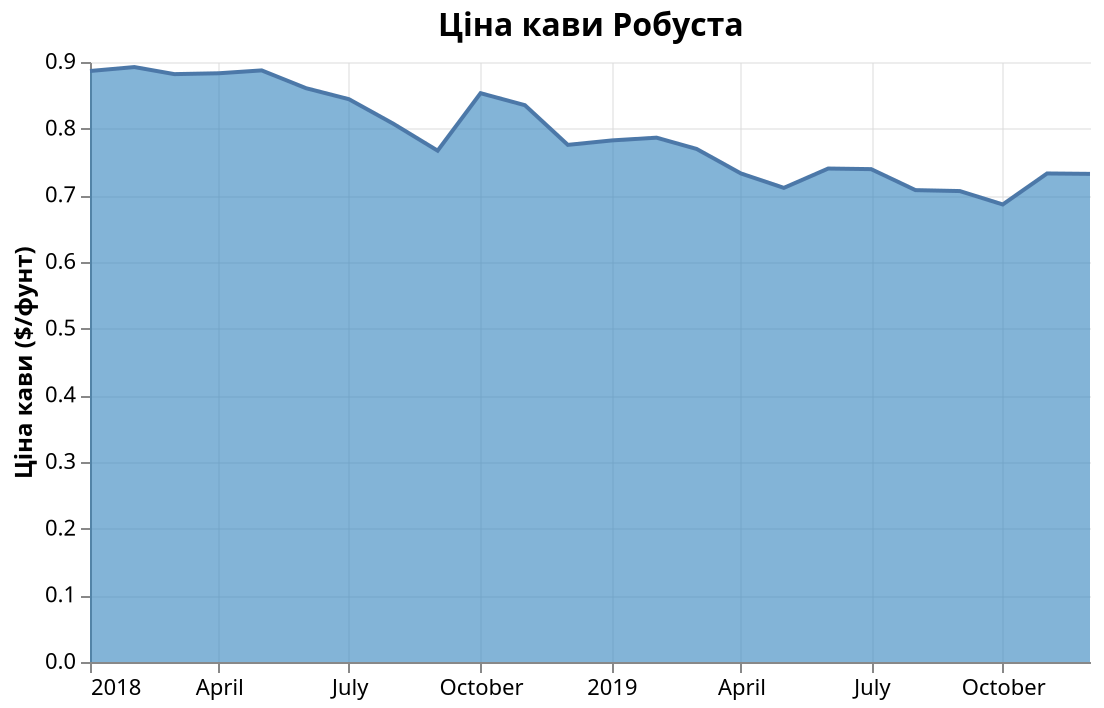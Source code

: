 {
  "$schema": "https://vega.github.io/schema/vega-lite/v5.json",
  "title": {
    "text": "Ціна кави Робуста",
    "fontSize": 16,
    "fontWeight": "bold"
  },
  "width": 500,
  "height": 300,
  "data": {
    "values": [
      {
        "month": "2018-01",
        "price": 0.8865
      },
      {
        "month": "2018-02",
        "price": 0.8924
      },
      {
        "month": "2018-03",
        "price": 0.8818
      },
      {
        "month": "2018-04",
        "price": 0.8831
      },
      {
        "month": "2018-05",
        "price": 0.8874
      },
      {
        "month": "2018-06",
        "price": 0.8607
      },
      {
        "month": "2018-07",
        "price": 0.8442
      },
      {
        "month": "2018-08",
        "price": 0.8074
      },
      {
        "month": "2018-09",
        "price": 0.7670
      },
      {
        "month": "2018-10",
        "price": 0.8532
      },
      {
        "month": "2018-11",
        "price": 0.8352
      },
      {
        "month": "2018-12",
        "price": 0.7757
      },
      {
        "month": "2019-01",
        "price": 0.7824
      },
      {
        "month": "2019-02",
        "price": 0.7865
      },
      {
        "month": "2019-03",
        "price": 0.7696
      },
      {
        "month": "2019-04",
        "price": 0.7328
      },
      {
        "month": "2019-05",
        "price": 0.7112
      },
      {
        "month": "2019-06",
        "price": 0.7402
      },
      {
        "month": "2019-07",
        "price": 0.7393
      },
      {
        "month": "2019-08",
        "price": 0.7078
      },
      {
        "month": "2019-09",
        "price": 0.7064
      },
      {
        "month": "2019-10",
        "price": 0.6863
      },
      {
        "month": "2019-11",
        "price": 0.7328
      },
      {
        "month": "2019-12",
        "price": 0.7322
      }
    ]
  },
  "mark": {
    "type": "area",
    "color": "#3182bd",
    "opacity": 0.6,
    "line": true,
    "strokeWidth": 1.5
  },
  "encoding": {
    "x": {
      "field": "month",
      "type": "temporal",
      "title": null,
      "axis": {
        "grid": true
      }
    },
    "y": {
      "field": "price",
      "type": "quantitative",
      "title": "Ціна кави ($/фунт)",
      "axis": {
        "titleFontWeight": "bold",
        "grid": true
      }
    },
    "tooltip": [
      {
        "field": "month",
        "type": "temporal",
        "title": "Month"
      },
      {
        "field": "price",
        "type": "quantitative",
        "title": "Price",
        "format": "$.3f"
      }
    ]
  },
  "config": {
    "axis": {
      "gridColor": "#ddd",
      "gridOpacity": 0.5,
      "labelFontSize": 11,
      "titleFontSize": 12
    },
    "view": {
      "stroke": null
    }
  }
}